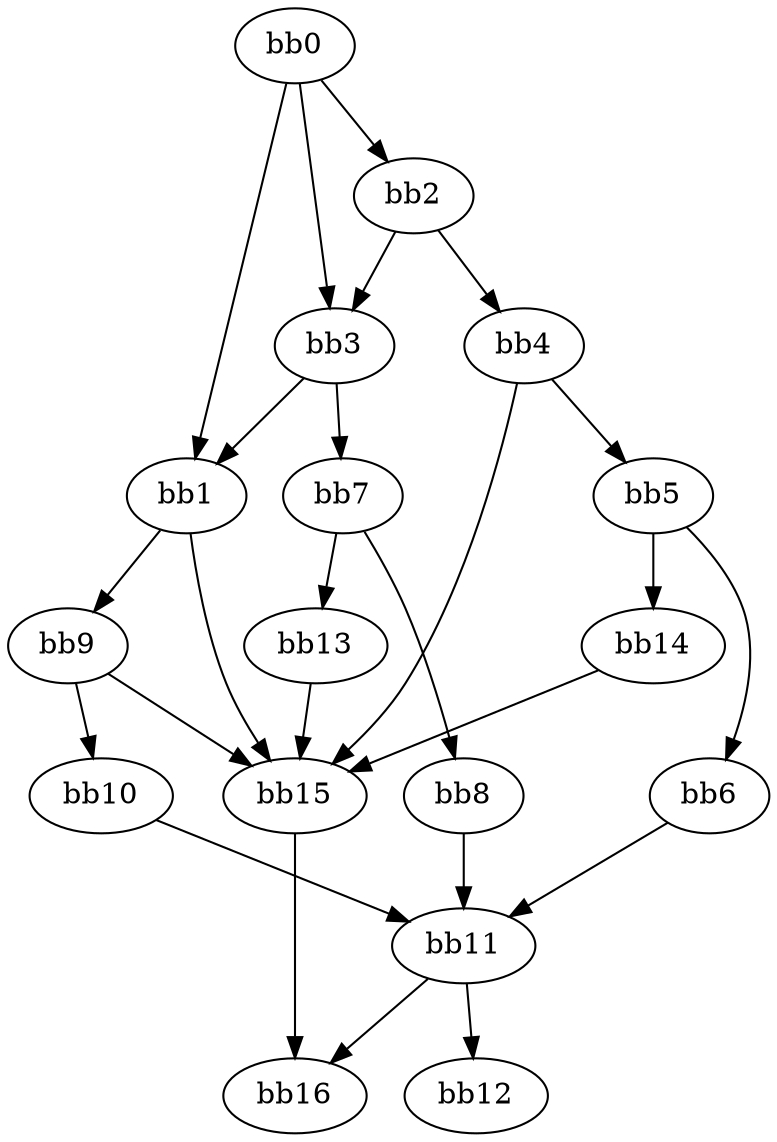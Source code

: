 digraph {
    0 [ label = "bb0\l" ]
    1 [ label = "bb1\l" ]
    2 [ label = "bb2\l" ]
    3 [ label = "bb3\l" ]
    4 [ label = "bb4\l" ]
    5 [ label = "bb5\l" ]
    6 [ label = "bb6\l" ]
    7 [ label = "bb7\l" ]
    8 [ label = "bb8\l" ]
    9 [ label = "bb9\l" ]
    10 [ label = "bb10\l" ]
    11 [ label = "bb11\l" ]
    12 [ label = "bb12\l" ]
    13 [ label = "bb13\l" ]
    14 [ label = "bb14\l" ]
    15 [ label = "bb15\l" ]
    16 [ label = "bb16\l" ]
    0 -> 1 [ ]
    0 -> 2 [ ]
    0 -> 3 [ ]
    1 -> 9 [ ]
    1 -> 15 [ ]
    2 -> 3 [ ]
    2 -> 4 [ ]
    3 -> 1 [ ]
    3 -> 7 [ ]
    4 -> 5 [ ]
    4 -> 15 [ ]
    5 -> 6 [ ]
    5 -> 14 [ ]
    6 -> 11 [ ]
    7 -> 8 [ ]
    7 -> 13 [ ]
    8 -> 11 [ ]
    9 -> 10 [ ]
    9 -> 15 [ ]
    10 -> 11 [ ]
    11 -> 12 [ ]
    11 -> 16 [ ]
    13 -> 15 [ ]
    14 -> 15 [ ]
    15 -> 16 [ ]
}


